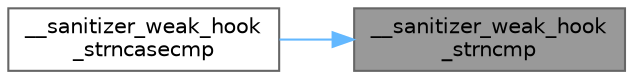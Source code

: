 digraph "__sanitizer_weak_hook_strncmp"
{
 // LATEX_PDF_SIZE
  bgcolor="transparent";
  edge [fontname=Helvetica,fontsize=10,labelfontname=Helvetica,labelfontsize=10];
  node [fontname=Helvetica,fontsize=10,shape=box,height=0.2,width=0.4];
  rankdir="RL";
  Node1 [id="Node000001",label="__sanitizer_weak_hook\l_strncmp",height=0.2,width=0.4,color="gray40", fillcolor="grey60", style="filled", fontcolor="black",tooltip=" "];
  Node1 -> Node2 [id="edge1_Node000001_Node000002",dir="back",color="steelblue1",style="solid",tooltip=" "];
  Node2 [id="Node000002",label="__sanitizer_weak_hook\l_strncasecmp",height=0.2,width=0.4,color="grey40", fillcolor="white", style="filled",URL="$_fuzzer_trace_state_8cpp.html#a289014feb172a9f61b9b19638cd3795a",tooltip=" "];
}
